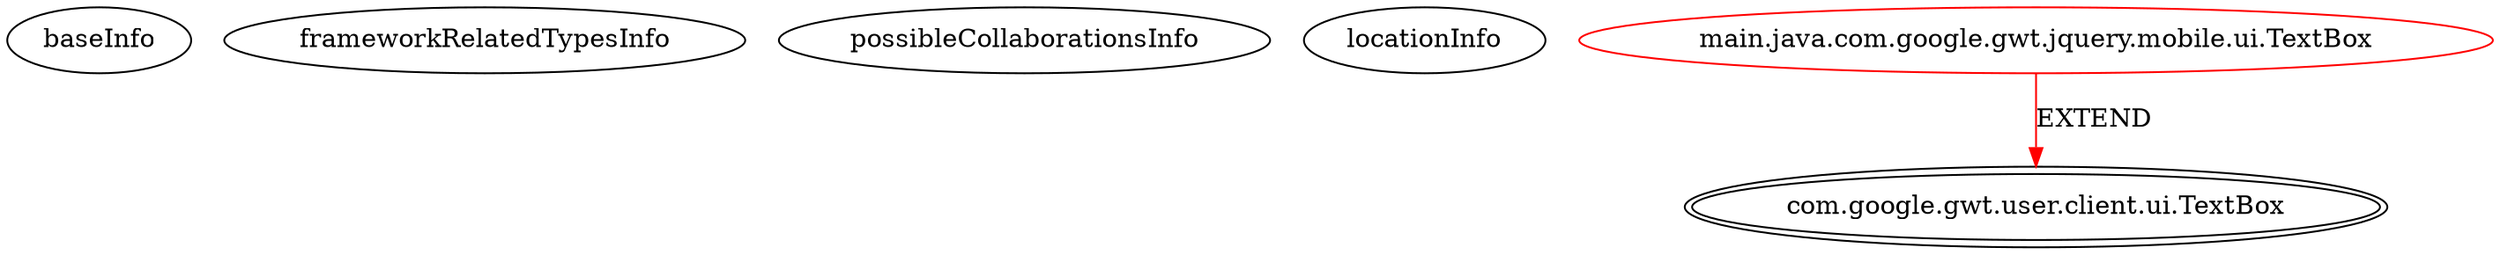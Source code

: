 digraph {
baseInfo[graphId=3173,category="extension_graph",isAnonymous=false,possibleRelation=false]
frameworkRelatedTypesInfo[0="com.google.gwt.user.client.ui.TextBox"]
possibleCollaborationsInfo[]
locationInfo[projectName="jhudson8-gwt-jquery-ui",filePath="/jhudson8-gwt-jquery-ui/gwt-jquery-ui-master/core/gwt-jquery-ui-mobile/src/main/java/com/google/gwt/jquery/mobile/ui/TextBox.java",contextSignature="TextBox",graphId="3173"]
0[label="main.java.com.google.gwt.jquery.mobile.ui.TextBox",vertexType="ROOT_CLIENT_CLASS_DECLARATION",isFrameworkType=false,color=red]
1[label="com.google.gwt.user.client.ui.TextBox",vertexType="FRAMEWORK_CLASS_TYPE",isFrameworkType=true,peripheries=2]
0->1[label="EXTEND",color=red]
}
